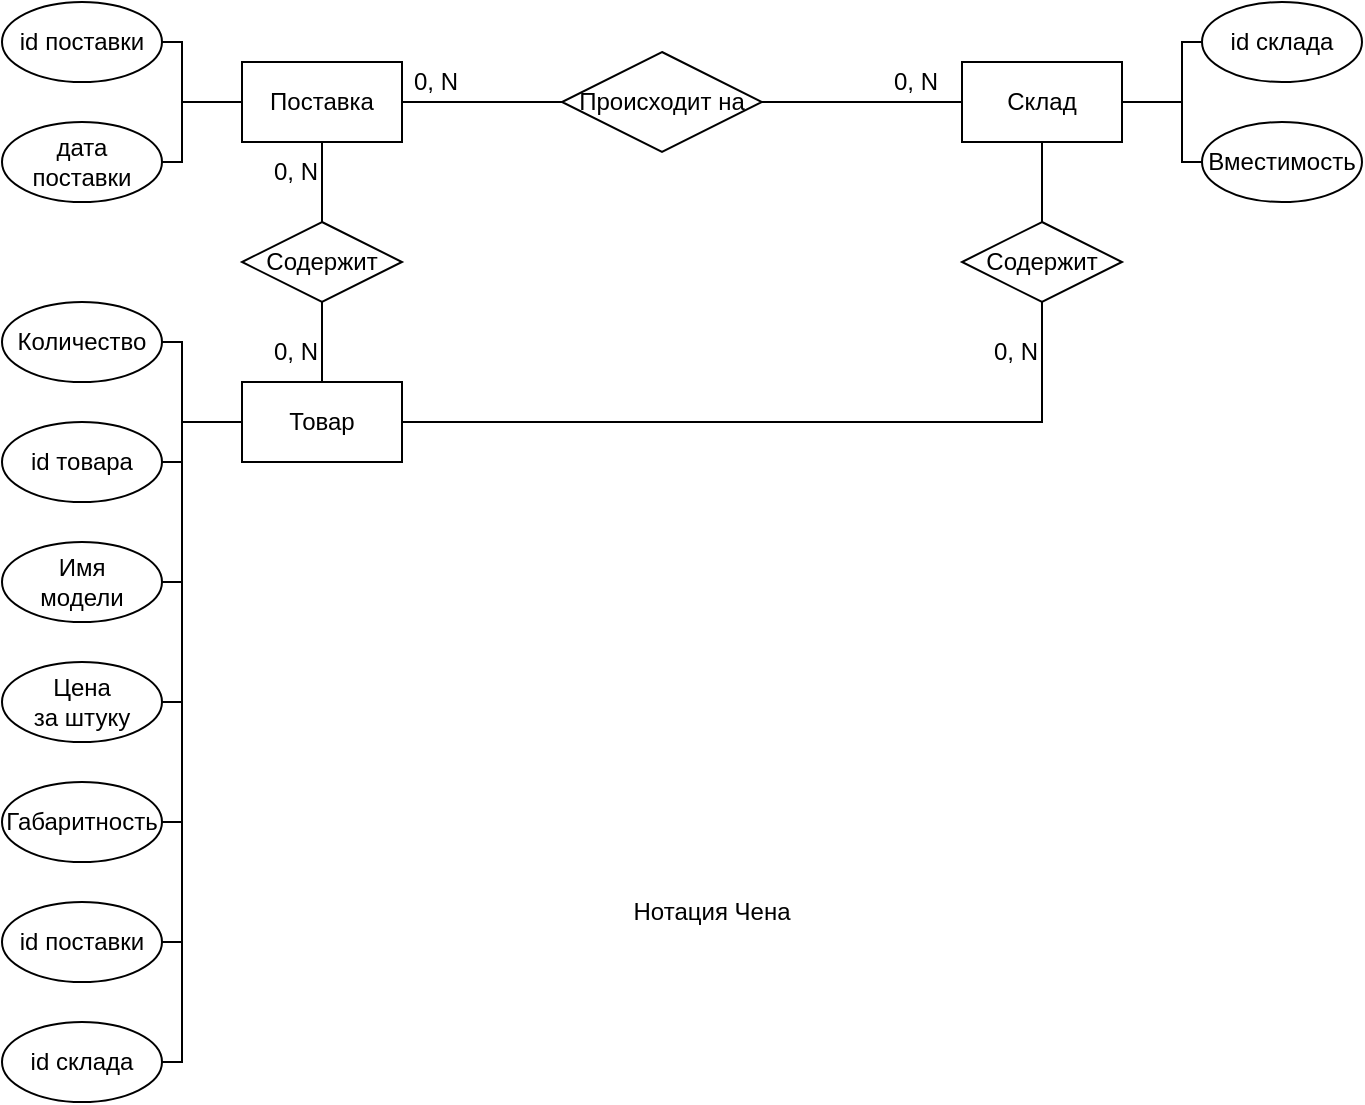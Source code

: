 <mxfile version="22.0.4" type="github">
  <diagram name="Страница — 1" id="OJRPwjM_ZqPg-A0EtJ_c">
    <mxGraphModel dx="1000" dy="539" grid="1" gridSize="10" guides="1" tooltips="1" connect="1" arrows="1" fold="1" page="1" pageScale="1" pageWidth="827" pageHeight="1169" math="0" shadow="0">
      <root>
        <mxCell id="0" />
        <mxCell id="1" parent="0" />
        <mxCell id="4paNmK5PE4Y_6gbZ2gU2-1" value="Поставка" style="rounded=0;whiteSpace=wrap;html=1;" parent="1" vertex="1">
          <mxGeometry x="120" y="320" width="80" height="40" as="geometry" />
        </mxCell>
        <mxCell id="4paNmK5PE4Y_6gbZ2gU2-2" value="id поставки" style="ellipse;whiteSpace=wrap;html=1;" parent="1" vertex="1">
          <mxGeometry y="290" width="80" height="40" as="geometry" />
        </mxCell>
        <mxCell id="4paNmK5PE4Y_6gbZ2gU2-3" value="дата&lt;br&gt;поставки" style="ellipse;whiteSpace=wrap;html=1;" parent="1" vertex="1">
          <mxGeometry y="350" width="80" height="40" as="geometry" />
        </mxCell>
        <mxCell id="4paNmK5PE4Y_6gbZ2gU2-4" value="Содержит" style="rhombus;whiteSpace=wrap;html=1;" parent="1" vertex="1">
          <mxGeometry x="120" y="400" width="80" height="40" as="geometry" />
        </mxCell>
        <mxCell id="4paNmK5PE4Y_6gbZ2gU2-5" value="Товар" style="rounded=0;whiteSpace=wrap;html=1;" parent="1" vertex="1">
          <mxGeometry x="120" y="480" width="80" height="40" as="geometry" />
        </mxCell>
        <mxCell id="4paNmK5PE4Y_6gbZ2gU2-6" value="" style="endArrow=none;html=1;rounded=0;entryX=0.5;entryY=1;entryDx=0;entryDy=0;exitX=0.5;exitY=0;exitDx=0;exitDy=0;" parent="1" source="4paNmK5PE4Y_6gbZ2gU2-4" target="4paNmK5PE4Y_6gbZ2gU2-1" edge="1">
          <mxGeometry width="50" height="50" relative="1" as="geometry">
            <mxPoint x="350" y="450" as="sourcePoint" />
            <mxPoint x="400" y="400" as="targetPoint" />
          </mxGeometry>
        </mxCell>
        <mxCell id="4paNmK5PE4Y_6gbZ2gU2-7" value="" style="endArrow=none;html=1;rounded=0;entryX=0.5;entryY=1;entryDx=0;entryDy=0;exitX=0.5;exitY=0;exitDx=0;exitDy=0;" parent="1" source="4paNmK5PE4Y_6gbZ2gU2-5" target="4paNmK5PE4Y_6gbZ2gU2-4" edge="1">
          <mxGeometry width="50" height="50" relative="1" as="geometry">
            <mxPoint x="350" y="450" as="sourcePoint" />
            <mxPoint x="400" y="400" as="targetPoint" />
          </mxGeometry>
        </mxCell>
        <mxCell id="4paNmK5PE4Y_6gbZ2gU2-8" value="" style="endArrow=none;html=1;rounded=0;exitX=1;exitY=0.5;exitDx=0;exitDy=0;entryX=0;entryY=0.5;entryDx=0;entryDy=0;" parent="1" source="4paNmK5PE4Y_6gbZ2gU2-2" target="4paNmK5PE4Y_6gbZ2gU2-1" edge="1">
          <mxGeometry width="50" height="50" relative="1" as="geometry">
            <mxPoint x="350" y="450" as="sourcePoint" />
            <mxPoint x="400" y="400" as="targetPoint" />
            <Array as="points">
              <mxPoint x="90" y="310" />
              <mxPoint x="90" y="340" />
            </Array>
          </mxGeometry>
        </mxCell>
        <mxCell id="4paNmK5PE4Y_6gbZ2gU2-9" value="" style="endArrow=none;html=1;rounded=0;exitX=1;exitY=0.5;exitDx=0;exitDy=0;entryX=0;entryY=0.5;entryDx=0;entryDy=0;" parent="1" source="4paNmK5PE4Y_6gbZ2gU2-3" target="4paNmK5PE4Y_6gbZ2gU2-1" edge="1">
          <mxGeometry width="50" height="50" relative="1" as="geometry">
            <mxPoint x="350" y="450" as="sourcePoint" />
            <mxPoint x="400" y="400" as="targetPoint" />
            <Array as="points">
              <mxPoint x="90" y="370" />
              <mxPoint x="90" y="340" />
            </Array>
          </mxGeometry>
        </mxCell>
        <mxCell id="4paNmK5PE4Y_6gbZ2gU2-10" value="id товара" style="ellipse;whiteSpace=wrap;html=1;" parent="1" vertex="1">
          <mxGeometry y="500" width="80" height="40" as="geometry" />
        </mxCell>
        <mxCell id="4paNmK5PE4Y_6gbZ2gU2-11" value="Имя&lt;br&gt;модели" style="ellipse;whiteSpace=wrap;html=1;" parent="1" vertex="1">
          <mxGeometry y="560" width="80" height="40" as="geometry" />
        </mxCell>
        <mxCell id="4paNmK5PE4Y_6gbZ2gU2-12" value="Цена&lt;br&gt;за штуку" style="ellipse;whiteSpace=wrap;html=1;" parent="1" vertex="1">
          <mxGeometry y="620" width="80" height="40" as="geometry" />
        </mxCell>
        <mxCell id="4paNmK5PE4Y_6gbZ2gU2-13" value="Количество" style="ellipse;whiteSpace=wrap;html=1;" parent="1" vertex="1">
          <mxGeometry y="440" width="80" height="40" as="geometry" />
        </mxCell>
        <mxCell id="4paNmK5PE4Y_6gbZ2gU2-14" value="" style="endArrow=none;html=1;rounded=0;exitX=1;exitY=0.5;exitDx=0;exitDy=0;entryX=0;entryY=0.5;entryDx=0;entryDy=0;" parent="1" source="4paNmK5PE4Y_6gbZ2gU2-13" target="4paNmK5PE4Y_6gbZ2gU2-5" edge="1">
          <mxGeometry width="50" height="50" relative="1" as="geometry">
            <mxPoint x="80" y="620" as="sourcePoint" />
            <mxPoint x="130" y="570" as="targetPoint" />
            <Array as="points">
              <mxPoint x="90" y="460" />
              <mxPoint x="90" y="500" />
            </Array>
          </mxGeometry>
        </mxCell>
        <mxCell id="4paNmK5PE4Y_6gbZ2gU2-15" value="" style="endArrow=none;html=1;rounded=0;exitX=1;exitY=0.5;exitDx=0;exitDy=0;" parent="1" source="4paNmK5PE4Y_6gbZ2gU2-10" edge="1">
          <mxGeometry width="50" height="50" relative="1" as="geometry">
            <mxPoint x="170" y="530" as="sourcePoint" />
            <mxPoint x="90" y="500" as="targetPoint" />
            <Array as="points">
              <mxPoint x="90" y="520" />
            </Array>
          </mxGeometry>
        </mxCell>
        <mxCell id="4paNmK5PE4Y_6gbZ2gU2-16" value="" style="endArrow=none;html=1;rounded=0;exitX=1;exitY=0.5;exitDx=0;exitDy=0;" parent="1" source="4paNmK5PE4Y_6gbZ2gU2-11" edge="1">
          <mxGeometry width="50" height="50" relative="1" as="geometry">
            <mxPoint x="170" y="570" as="sourcePoint" />
            <mxPoint x="90" y="520" as="targetPoint" />
            <Array as="points">
              <mxPoint x="90" y="580" />
            </Array>
          </mxGeometry>
        </mxCell>
        <mxCell id="4paNmK5PE4Y_6gbZ2gU2-17" value="" style="endArrow=none;html=1;rounded=0;exitX=1;exitY=0.5;exitDx=0;exitDy=0;" parent="1" source="4paNmK5PE4Y_6gbZ2gU2-12" edge="1">
          <mxGeometry width="50" height="50" relative="1" as="geometry">
            <mxPoint x="170" y="600" as="sourcePoint" />
            <mxPoint x="90" y="580" as="targetPoint" />
            <Array as="points">
              <mxPoint x="90" y="640" />
            </Array>
          </mxGeometry>
        </mxCell>
        <mxCell id="4paNmK5PE4Y_6gbZ2gU2-18" value="Происходит на" style="rhombus;whiteSpace=wrap;html=1;" parent="1" vertex="1">
          <mxGeometry x="280" y="315" width="100" height="50" as="geometry" />
        </mxCell>
        <mxCell id="4paNmK5PE4Y_6gbZ2gU2-19" value="" style="endArrow=none;html=1;rounded=0;exitX=1;exitY=0.5;exitDx=0;exitDy=0;entryX=0;entryY=0.5;entryDx=0;entryDy=0;" parent="1" source="4paNmK5PE4Y_6gbZ2gU2-1" target="4paNmK5PE4Y_6gbZ2gU2-18" edge="1">
          <mxGeometry width="50" height="50" relative="1" as="geometry">
            <mxPoint x="350" y="420" as="sourcePoint" />
            <mxPoint x="400" y="370" as="targetPoint" />
          </mxGeometry>
        </mxCell>
        <mxCell id="4paNmK5PE4Y_6gbZ2gU2-20" value="Склад" style="rounded=0;whiteSpace=wrap;html=1;" parent="1" vertex="1">
          <mxGeometry x="480" y="320" width="80" height="40" as="geometry" />
        </mxCell>
        <mxCell id="4paNmK5PE4Y_6gbZ2gU2-21" value="" style="endArrow=none;html=1;rounded=0;exitX=1;exitY=0.5;exitDx=0;exitDy=0;entryX=0;entryY=0.5;entryDx=0;entryDy=0;" parent="1" source="4paNmK5PE4Y_6gbZ2gU2-18" target="4paNmK5PE4Y_6gbZ2gU2-20" edge="1">
          <mxGeometry width="50" height="50" relative="1" as="geometry">
            <mxPoint x="410" y="400" as="sourcePoint" />
            <mxPoint x="460" y="350" as="targetPoint" />
          </mxGeometry>
        </mxCell>
        <mxCell id="4paNmK5PE4Y_6gbZ2gU2-22" value="Содержит" style="rhombus;whiteSpace=wrap;html=1;" parent="1" vertex="1">
          <mxGeometry x="480" y="400" width="80" height="40" as="geometry" />
        </mxCell>
        <mxCell id="4paNmK5PE4Y_6gbZ2gU2-24" value="" style="endArrow=none;html=1;rounded=0;entryX=0.5;entryY=1;entryDx=0;entryDy=0;exitX=0.5;exitY=0;exitDx=0;exitDy=0;" parent="1" source="4paNmK5PE4Y_6gbZ2gU2-22" target="4paNmK5PE4Y_6gbZ2gU2-20" edge="1">
          <mxGeometry width="50" height="50" relative="1" as="geometry">
            <mxPoint x="710" y="460" as="sourcePoint" />
            <mxPoint x="520" y="370" as="targetPoint" />
          </mxGeometry>
        </mxCell>
        <mxCell id="4paNmK5PE4Y_6gbZ2gU2-25" value="" style="endArrow=none;html=1;rounded=0;entryX=0.5;entryY=1;entryDx=0;entryDy=0;exitX=1;exitY=0.5;exitDx=0;exitDy=0;" parent="1" source="4paNmK5PE4Y_6gbZ2gU2-5" target="4paNmK5PE4Y_6gbZ2gU2-22" edge="1">
          <mxGeometry width="50" height="50" relative="1" as="geometry">
            <mxPoint x="520" y="480" as="sourcePoint" />
            <mxPoint x="760" y="410" as="targetPoint" />
            <Array as="points">
              <mxPoint x="520" y="500" />
            </Array>
          </mxGeometry>
        </mxCell>
        <mxCell id="4paNmK5PE4Y_6gbZ2gU2-26" value="id склада" style="ellipse;whiteSpace=wrap;html=1;" parent="1" vertex="1">
          <mxGeometry x="600" y="290" width="80" height="40" as="geometry" />
        </mxCell>
        <mxCell id="4paNmK5PE4Y_6gbZ2gU2-27" value="Вместимость" style="ellipse;whiteSpace=wrap;html=1;" parent="1" vertex="1">
          <mxGeometry x="600" y="350" width="80" height="40" as="geometry" />
        </mxCell>
        <mxCell id="4paNmK5PE4Y_6gbZ2gU2-28" value="" style="endArrow=none;html=1;rounded=0;entryX=0;entryY=0.5;entryDx=0;entryDy=0;exitX=1;exitY=0.5;exitDx=0;exitDy=0;" parent="1" source="4paNmK5PE4Y_6gbZ2gU2-20" target="4paNmK5PE4Y_6gbZ2gU2-26" edge="1">
          <mxGeometry width="50" height="50" relative="1" as="geometry">
            <mxPoint x="510" y="390" as="sourcePoint" />
            <mxPoint x="560" y="340" as="targetPoint" />
            <Array as="points">
              <mxPoint x="590" y="340" />
              <mxPoint x="590" y="310" />
            </Array>
          </mxGeometry>
        </mxCell>
        <mxCell id="4paNmK5PE4Y_6gbZ2gU2-29" value="" style="endArrow=none;html=1;rounded=0;entryX=0;entryY=0.5;entryDx=0;entryDy=0;" parent="1" target="4paNmK5PE4Y_6gbZ2gU2-27" edge="1">
          <mxGeometry width="50" height="50" relative="1" as="geometry">
            <mxPoint x="590" y="340" as="sourcePoint" />
            <mxPoint x="560" y="340" as="targetPoint" />
            <Array as="points">
              <mxPoint x="590" y="370" />
            </Array>
          </mxGeometry>
        </mxCell>
        <mxCell id="4paNmK5PE4Y_6gbZ2gU2-30" value="0, N" style="text;strokeColor=none;fillColor=none;align=left;verticalAlign=middle;spacingLeft=4;spacingRight=4;overflow=hidden;points=[[0,0.5],[1,0.5]];portConstraint=eastwest;rotatable=0;whiteSpace=wrap;html=1;" parent="1" vertex="1">
          <mxGeometry x="200" y="315" width="40" height="30" as="geometry" />
        </mxCell>
        <mxCell id="4paNmK5PE4Y_6gbZ2gU2-31" value="Габаритность" style="ellipse;whiteSpace=wrap;html=1;" parent="1" vertex="1">
          <mxGeometry y="680" width="80" height="40" as="geometry" />
        </mxCell>
        <mxCell id="4paNmK5PE4Y_6gbZ2gU2-32" value="" style="endArrow=none;html=1;rounded=0;exitX=1;exitY=0.5;exitDx=0;exitDy=0;" parent="1" source="4paNmK5PE4Y_6gbZ2gU2-31" edge="1">
          <mxGeometry width="50" height="50" relative="1" as="geometry">
            <mxPoint x="300" y="500" as="sourcePoint" />
            <mxPoint x="90" y="640" as="targetPoint" />
            <Array as="points">
              <mxPoint x="90" y="700" />
            </Array>
          </mxGeometry>
        </mxCell>
        <mxCell id="4paNmK5PE4Y_6gbZ2gU2-33" value="0, N" style="text;strokeColor=none;fillColor=none;align=left;verticalAlign=middle;spacingLeft=4;spacingRight=4;overflow=hidden;points=[[0,0.5],[1,0.5]];portConstraint=eastwest;rotatable=0;whiteSpace=wrap;html=1;" parent="1" vertex="1">
          <mxGeometry x="130" y="360" width="40" height="30" as="geometry" />
        </mxCell>
        <mxCell id="4paNmK5PE4Y_6gbZ2gU2-34" value="0, N" style="text;strokeColor=none;fillColor=none;align=left;verticalAlign=middle;spacingLeft=4;spacingRight=4;overflow=hidden;points=[[0,0.5],[1,0.5]];portConstraint=eastwest;rotatable=0;whiteSpace=wrap;html=1;" parent="1" vertex="1">
          <mxGeometry x="130" y="450" width="40" height="30" as="geometry" />
        </mxCell>
        <mxCell id="4paNmK5PE4Y_6gbZ2gU2-35" value="0, N" style="text;strokeColor=none;fillColor=none;align=left;verticalAlign=middle;spacingLeft=4;spacingRight=4;overflow=hidden;points=[[0,0.5],[1,0.5]];portConstraint=eastwest;rotatable=0;whiteSpace=wrap;html=1;" parent="1" vertex="1">
          <mxGeometry x="440" y="315" width="40" height="30" as="geometry" />
        </mxCell>
        <mxCell id="4paNmK5PE4Y_6gbZ2gU2-36" value="0, N" style="text;strokeColor=none;fillColor=none;align=left;verticalAlign=middle;spacingLeft=4;spacingRight=4;overflow=hidden;points=[[0,0.5],[1,0.5]];portConstraint=eastwest;rotatable=0;whiteSpace=wrap;html=1;" parent="1" vertex="1">
          <mxGeometry x="490" y="450" width="40" height="30" as="geometry" />
        </mxCell>
        <mxCell id="4paNmK5PE4Y_6gbZ2gU2-37" value="Нотация Чена" style="text;html=1;strokeColor=none;fillColor=none;align=center;verticalAlign=middle;whiteSpace=wrap;rounded=0;" parent="1" vertex="1">
          <mxGeometry x="280" y="730" width="150" height="30" as="geometry" />
        </mxCell>
        <mxCell id="GWna1ifG_QgHNEIn3d4u-1" value="id поставки" style="ellipse;whiteSpace=wrap;html=1;" vertex="1" parent="1">
          <mxGeometry y="740" width="80" height="40" as="geometry" />
        </mxCell>
        <mxCell id="GWna1ifG_QgHNEIn3d4u-2" value="id склада" style="ellipse;whiteSpace=wrap;html=1;" vertex="1" parent="1">
          <mxGeometry y="800" width="80" height="40" as="geometry" />
        </mxCell>
        <mxCell id="GWna1ifG_QgHNEIn3d4u-3" value="" style="endArrow=none;html=1;rounded=0;exitX=1;exitY=0.5;exitDx=0;exitDy=0;" edge="1" parent="1" source="GWna1ifG_QgHNEIn3d4u-2">
          <mxGeometry width="50" height="50" relative="1" as="geometry">
            <mxPoint x="320" y="690" as="sourcePoint" />
            <mxPoint x="90" y="700" as="targetPoint" />
            <Array as="points">
              <mxPoint x="90" y="820" />
            </Array>
          </mxGeometry>
        </mxCell>
        <mxCell id="GWna1ifG_QgHNEIn3d4u-4" value="" style="endArrow=none;html=1;rounded=0;exitX=1;exitY=0.5;exitDx=0;exitDy=0;" edge="1" parent="1" source="GWna1ifG_QgHNEIn3d4u-1">
          <mxGeometry width="50" height="50" relative="1" as="geometry">
            <mxPoint x="150" y="760" as="sourcePoint" />
            <mxPoint x="90" y="760" as="targetPoint" />
          </mxGeometry>
        </mxCell>
      </root>
    </mxGraphModel>
  </diagram>
</mxfile>
